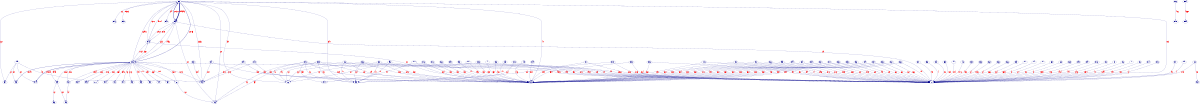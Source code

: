 // Ether Conversations using circo
digraph {
	graph [nodesep=0.8 ranksep=3 size="8!"]
	"00.50.56.97.75.44" [label=D1 color=darkblue fontcolor=darkblue]
	"00.05.1e.03.c8.9c" [label=D2 color=darkblue fontcolor=darkblue]
	"33.33.ff.42.aa.98" [label=D3 color=darkblue fontcolor=darkblue]
	"3c.d9.2b.0c.43.6e" [label=D4 color=darkblue fontcolor=darkblue]
	"68.b5.99.b1.75.94" [label=D5 color=darkblue fontcolor=darkblue]
	"d8.d3.85.f9.c8.f8" [label=D6 color=darkblue fontcolor=darkblue]
	"3c.d9.2b.0b.dc.5a" [label=D7 color=darkblue fontcolor=darkblue]
	"00.18.fe.35.22.0d" [label=D8 color=darkblue fontcolor=darkblue]
	"3c.d9.2b.0c.58.10" [label=D9 color=darkblue fontcolor=darkblue]
	"68.b5.99.6e.6f.3c" [label=D10 color=darkblue fontcolor=darkblue]
	"33.33.00.00.00.01" [label=D11 color=darkblue fontcolor=darkblue]
	"d8.9d.67.1c.5d.fc" [label=D12 color=darkblue fontcolor=darkblue]
	"33.33.ff.e0.ce.61" [label=D13 color=darkblue fontcolor=darkblue]
	"80.c1.6e.7a.80.60" [label=D14 color=darkblue fontcolor=darkblue]
	"a0.b3.cc.1c.d4.60" [label=D15 color=darkblue fontcolor=darkblue]
	"33.33.ff.25.30.38" [label=D16 color=darkblue fontcolor=darkblue]
	"80.c1.6e.7a.b1.30" [label=D17 color=darkblue fontcolor=darkblue]
	"68.b5.99.6e.6f.44" [label=D18 color=darkblue fontcolor=darkblue]
	"00.23.7d.00.15.c8" [label=D19 color=darkblue fontcolor=darkblue]
	"33.33.00.00.00.0c" [label=D20 color=darkblue fontcolor=darkblue]
	"00.24.81.05.a8.6e" [label=D21 color=darkblue fontcolor=darkblue]
	"00.80.66.06.ab.29" [label=D22 color=darkblue fontcolor=darkblue]
	"33.33.00.00.00.16" [label=D23 color=darkblue fontcolor=darkblue]
	"00.50.56.a6.02.d2" [label=D24 color=darkblue fontcolor=darkblue]
	"01.00.5e.00.00.01" [label=D25 color=darkblue fontcolor=darkblue]
	"e4.11.5b.b7.06.f8" [label=D26 color=darkblue fontcolor=darkblue]
	"ff.ff.ff.ff.ff.ff" [label=D27 color=darkblue fontcolor=darkblue]
	"00.23.47.3a.4a.80" [label=D28 color=darkblue fontcolor=darkblue]
	"00.0c.29.0b.a9.1b" [label=D29 color=darkblue fontcolor=darkblue]
	"01.00.5e.00.00.fc" [label=D30 color=darkblue fontcolor=darkblue]
	"d8.9d.67.1c.9a.b0" [label=D31 color=darkblue fontcolor=darkblue]
	"d4.85.64.5d.5d.40" [label=D32 color=darkblue fontcolor=darkblue]
	"2c.44.fd.7b.7c.a4" [label=D33 color=darkblue fontcolor=darkblue]
	"d4.85.64.5d.80.d8" [label=D34 color=darkblue fontcolor=darkblue]
	"8c.dc.d4.9a.d4.60" [label=D35 color=darkblue fontcolor=darkblue]
	"3c.4a.92.74.de.ec" [label=D36 color=darkblue fontcolor=darkblue]
	"33.33.ff.55.54.c3" [label=D37 color=darkblue fontcolor=darkblue]
	"33.33.00.00.00.fb" [label=D38 color=darkblue fontcolor=darkblue]
	"00.e0.4c.68.04.2f" [label=D39 color=darkblue fontcolor=darkblue]
	"28.92.4a.37.39.58" [label=D40 color=darkblue fontcolor=darkblue]
	"e4.11.5b.a9.7e.94" [label=D41 color=darkblue fontcolor=darkblue]
	"33.33.ff.00.00.01" [label=D42 color=darkblue fontcolor=darkblue]
	"38.ea.a7.aa.80.6a" [label=D43 color=darkblue fontcolor=darkblue]
	"33.33.ff.9b.63.56" [label=D44 color=darkblue fontcolor=darkblue]
	"3c.d9.2b.0b.4c.20" [label=D45 color=darkblue fontcolor=darkblue]
	"00.05.1e.03.c8.9a" [label=D46 color=darkblue fontcolor=darkblue]
	"c8.cb.b8.c8.b8.f8" [label=D47 color=darkblue fontcolor=darkblue]
	"01.00.5e.00.00.fb" [label=D48 color=darkblue fontcolor=darkblue]
	"3c.d9.2b.09.8e.c6" [label=D49 color=darkblue fontcolor=darkblue]
	"00.50.56.a3.41.a3" [label=D50 color=darkblue fontcolor=darkblue]
	"9e.97.26.25.30.41" [label=D51 color=darkblue fontcolor=darkblue]
	"01.00.5e.40.04.3f" [label=D52 color=darkblue fontcolor=darkblue]
	"94.57.a5.c4.5c.29" [label=D53 color=darkblue fontcolor=darkblue]
	"01.00.5e.7f.ff.fa" [label=D54 color=darkblue fontcolor=darkblue]
	"d8.9d.67.1c.04.c0" [label=D55 color=darkblue fontcolor=darkblue]
	"3c.d9.2b.0b.c1.02" [label=D56 color=darkblue fontcolor=darkblue]
	"3c.d9.2b.09.8e.be" [label=D57 color=darkblue fontcolor=darkblue]
	"00.50.56.a6.04.d8" [label=D58 color=darkblue fontcolor=darkblue]
	"a0.1d.48.b9.5b.2c" [label=D59 color=darkblue fontcolor=darkblue]
	"33.33.00.00.00.02" [label=D60 color=darkblue fontcolor=darkblue]
	"00.50.56.b1.03.00" [label=D61 color=darkblue fontcolor=darkblue]
	"3c.4a.92.75.0c.5a" [label=D62 color=darkblue fontcolor=darkblue]
	"00.50.56.b1.02.ff" [label=D63 color=darkblue fontcolor=darkblue]
	"01.00.5e.00.00.02" [label=D64 color=darkblue fontcolor=darkblue]
	"30.8d.99.aa.9c.67" [label=D65 color=darkblue fontcolor=darkblue]
	"3c.d9.2b.0b.c0.c6" [label=D66 color=darkblue fontcolor=darkblue]
	"dc.4a.3e.d7.ac.ac" [label=D67 color=darkblue fontcolor=darkblue]
	"33.33.00.01.00.02" [label=D68 color=darkblue fontcolor=darkblue]
	"00.14.38.7f.04.84" [label=D69 color=darkblue fontcolor=darkblue]
	"33.33.ff.a7.b6.5c" [label=D70 color=darkblue fontcolor=darkblue]
	"00.50.56.b8.6c.c3" [label=D71 color=darkblue fontcolor=darkblue]
	"3c.4a.92.75.b5.ec" [label=D72 color=darkblue fontcolor=darkblue]
	"08.00.27.cb.e1.64" [label=D73 color=darkblue fontcolor=darkblue]
	"00.26.55.21.34.58" [label=D74 color=darkblue fontcolor=darkblue]
	"00.50.56.bb.25.c2" [label=D75 color=darkblue fontcolor=darkblue]
	"3c.d9.2b.0b.c1.0a" [label=D76 color=darkblue fontcolor=darkblue]
	"00.15.60.aa.fb.2e" [label=D77 color=darkblue fontcolor=darkblue]
	"e4.11.5b.b7.07.00" [label=D78 color=darkblue fontcolor=darkblue]
	"01.00.5e.40.06.69" [label=D79 color=darkblue fontcolor=darkblue]
	"d4.85.64.5d.4d.f0" [label=D80 color=darkblue fontcolor=darkblue]
	"f0.1f.af.49.23.b6" [label=D81 color=darkblue fontcolor=darkblue]
	"33.33.00.01.00.03" [label=D82 color=darkblue fontcolor=darkblue]
	"00.1f.29.ed.3d.2c" [label=D83 color=darkblue fontcolor=darkblue]
	"33.33.ff.b9.5b.2c" [label=D84 color=darkblue fontcolor=darkblue]
	"d4.85.64.5d.40.30" [label=D85 color=darkblue fontcolor=darkblue]
	"d8.9d.67.1c.f1.3c" [label=D86 color=darkblue fontcolor=darkblue]
	"d8.9d.67.1c.7c.dc" [label=D87 color=darkblue fontcolor=darkblue]
	"3c.d9.2b.0b.c0.ce" [label=D88 color=darkblue fontcolor=darkblue]
	"33.33.ff.49.23.b6" [label=D89 color=darkblue fontcolor=darkblue]
	"00.17.08.5c.77.ad" [label=D90 color=darkblue fontcolor=darkblue]
	"c8.cb.b8.cc.d2.2a" [label=D91 color=darkblue fontcolor=darkblue]
	"38.ea.a7.aa.7f.fe" [label=D92 color=darkblue fontcolor=darkblue]
	"3c.d9.2b.0b.4c.18" [label=D93 color=darkblue fontcolor=darkblue]
	"3c.d9.2b.0c.43.66" [label=D94 color=darkblue fontcolor=darkblue]
	"33.33.ff.55.9f.20" [label=D95 color=darkblue fontcolor=darkblue]
	"3c.d9.2b.0c.58.18" [label=D96 color=darkblue fontcolor=darkblue]
	"00.04.f2.84.be.74" [label=D97 color=darkblue fontcolor=darkblue]
	"40.a8.f0.23.77.f5" [label=D98 color=darkblue fontcolor=darkblue]
	"7c.b2.1b.f5.82.d5" [label=D99 color=darkblue fontcolor=darkblue]
	"00.50.56.b1.13.e0" [label=D100 color=darkblue fontcolor=darkblue]
	"3c.d9.2b.0b.dc.62" [label=D101 color=darkblue fontcolor=darkblue]
	"00.50.56.b1.13.e2" [label=D102 color=darkblue fontcolor=darkblue]
	"e8.39.35.eb.59.02" [label=D103 color=darkblue fontcolor=darkblue]
	"00.23.7d.00.15.c9" [label=D104 color=darkblue fontcolor=darkblue]
	"d8.9d.67.1b.2b.f8" [label=D105 color=darkblue fontcolor=darkblue]
	"9c.97.26.25.30.38" [label=D106 color=darkblue fontcolor=darkblue]
	"00.19.bb.cb.24.74" [label=D107 color=darkblue fontcolor=darkblue]
	"d8.9d.67.1c.8d.84" [label=D108 color=darkblue fontcolor=darkblue]
	"01.14.c2.44.1e.cc" [label=D109 color=darkblue fontcolor=darkblue]
	"09.00.09.00.00.67" [label=D110 color=darkblue fontcolor=darkblue]
	"33.33.ff.f3.05.e8" [label=D111 color=darkblue fontcolor=darkblue]
	"00.50.56.a3.66.8e" [label=D112 color=darkblue fontcolor=darkblue]
	"d8.9d.67.1c.5f.24" [label=D113 color=darkblue fontcolor=darkblue]
	"33.33.ff.25.30.41" [label=D114 color=darkblue fontcolor=darkblue]
	"00.0c.29.9b.63.56" [label=D115 color=darkblue fontcolor=darkblue]
	"d0.bf.9c.dc.90.d1" [label=D116 color=darkblue fontcolor=darkblue]
	"c8.cb.b8.cc.d2.2a" -> "01.00.5e.7f.ff.fa" [label=3102 color=darkblue fontcolor=red labeldistance=0 penwidth=1.0019832045933919]
	"d8.9d.67.1c.7c.dc" -> "33.33.00.01.00.03" [label=180 color=darkblue fontcolor=red labeldistance=0 penwidth=1.000115079570216]
	"e4.11.5b.b7.06.f8" -> "01.00.5e.00.00.fc" [label=140 color=darkblue fontcolor=red labeldistance=0 penwidth=1.0000895063323902]
	"d0.bf.9c.dc.90.d1" -> "ff.ff.ff.ff.ff.ff" [label=494 color=darkblue fontcolor=red labeldistance=0 penwidth=1.0003158294871488]
	"7c.b2.1b.f5.82.d5" -> "01.00.5e.00.00.02" [label=60 color=darkblue fontcolor=red labeldistance=0 penwidth=1.0000383598567386]
	"00.80.66.06.ab.29" -> "ff.ff.ff.ff.ff.ff" [label=12702 color=darkblue fontcolor=red labeldistance=0 penwidth=1.0081207816715874]
	"00.0c.29.9b.63.56" -> "08.00.27.cb.e1.64" [label=491174 color=darkblue fontcolor=red labeldistance=0 penwidth=1.3140227378964149]
	"d8.9d.67.1c.9a.b0" -> "33.33.00.01.00.02" [label=3381 color=darkblue fontcolor=red labeldistance=0 penwidth=1.002161577927227]
	"08.00.27.cb.e1.64" -> "33.33.ff.00.00.01" [label=344 color=darkblue fontcolor=red labeldistance=0 penwidth=1.000219929845302]
	"00.18.fe.35.22.0d" -> "ff.ff.ff.ff.ff.ff" [label=1792 color=darkblue fontcolor=red labeldistance=0 penwidth=1.0011456810545964]
	"00.50.56.bb.25.c2" -> "33.33.00.01.00.03" [label=546 color=darkblue fontcolor=red labeldistance=0 penwidth=1.0003490746963224]
	"3c.d9.2b.09.8e.be" -> "33.33.00.01.00.02" [label=3381 color=darkblue fontcolor=red labeldistance=0 penwidth=1.002161577927227]
	"3c.4a.92.75.b5.ec" -> "33.33.00.01.00.02" [label=3381 color=darkblue fontcolor=red labeldistance=0 penwidth=1.002161577927227]
	"40.a8.f0.23.77.f5" -> "ff.ff.ff.ff.ff.ff" [label=727 color=darkblue fontcolor=red labeldistance=0 penwidth=1.0004647935974842]
	"9c.97.26.25.30.38" -> "01.00.5e.40.04.3f" [label=1173290 color=darkblue fontcolor=red labeldistance=0 penwidth=1.7501206052162464]
	"9c.97.26.25.30.38" -> "00.e0.4c.68.04.2f" [label=95793 color=darkblue fontcolor=red labeldistance=0 penwidth=1.061243429276206]
	"00.23.7d.00.15.c9" -> "01.14.c2.44.1e.cc" [label=43680 color=darkblue fontcolor=red labeldistance=0 penwidth=1.0279259757057895]
	"9c.97.26.25.30.38" -> "a0.1d.48.b9.5b.2c" [label=6842 color=darkblue fontcolor=red labeldistance=0 penwidth=1.0043743023301055]
	"7c.b2.1b.f5.82.d5" -> "01.00.5e.7f.ff.fa" [label=420 color=darkblue fontcolor=red labeldistance=0 penwidth=1.000268518997171]
	"a0.1d.48.b9.5b.2c" -> "ff.ff.ff.ff.ff.ff" [label=240 color=darkblue fontcolor=red labeldistance=0 penwidth=1.000153439426955]
	"d4.85.64.5d.80.d8" -> "ff.ff.ff.ff.ff.ff" [label=128 color=darkblue fontcolor=red labeldistance=0 penwidth=1.0000818343610427]
	"00.50.56.b1.03.00" -> "33.33.00.01.00.02" [label=3507 color=darkblue fontcolor=red labeldistance=0 penwidth=1.0022421336263783]
	"d8.9d.67.1c.7c.dc" -> "ff.ff.ff.ff.ff.ff" [label=1815 color=darkblue fontcolor=red labeldistance=0 penwidth=1.0011603856663462]
	"00.15.60.aa.fb.2e" -> "ff.ff.ff.ff.ff.ff" [label=877 color=darkblue fontcolor=red labeldistance=0 penwidth=1.000560693239331]
	"d8.d3.85.f9.c8.f8" -> "ff.ff.ff.ff.ff.ff" [label=640 color=darkblue fontcolor=red labeldistance=0 penwidth=1.000409171805213]
	"3c.4a.92.75.b5.ec" -> "ff.ff.ff.ff.ff.ff" [label=814 color=darkblue fontcolor=red labeldistance=0 penwidth=1.0005204153897553]
	"9c.97.26.25.30.38" -> "f0.1f.af.49.23.b6" [label=3768 color=darkblue fontcolor=red labeldistance=0 penwidth=1.0024089990031917]
	"dc.4a.3e.d7.ac.ac" -> "33.33.00.00.00.16" [label=780 color=darkblue fontcolor=red labeldistance=0 penwidth=1.0004986781376033]
	"3c.d9.2b.0c.58.10" -> "33.33.00.01.00.02" [label=3381 color=darkblue fontcolor=red labeldistance=0 penwidth=1.002161577927227]
	"c8.cb.b8.c8.b8.f8" -> "33.33.00.01.00.02" [label=1330 color=darkblue fontcolor=red labeldistance=0 penwidth=1.0008503101577084]
	"a0.1d.48.b9.5b.2c" -> "00.0c.29.9b.63.56" [label=60180 color=darkblue fontcolor=red labeldistance=0 penwidth=1.0384749363089378]
	"00.50.56.a3.66.8e" -> "01.00.5e.00.00.fc" [label=864 color=darkblue fontcolor=red labeldistance=0 penwidth=1.0005523819370377]
	"00.50.56.a3.66.8e" -> "ff.ff.ff.ff.ff.ff" [label=22368 color=darkblue fontcolor=red labeldistance=0 penwidth=1.0143005545921955]
	"80.c1.6e.7a.80.60" -> "ff.ff.ff.ff.ff.ff" [label=1212 color=darkblue fontcolor=red labeldistance=0 penwidth=1.0007748691061222]
	"00.19.bb.cb.24.74" -> "33.33.ff.a7.b6.5c" [label=270 color=darkblue fontcolor=red labeldistance=0 penwidth=1.0001726193553242]
	"00.0c.29.0b.a9.1b" -> "ff.ff.ff.ff.ff.ff" [label=3822 color=darkblue fontcolor=red labeldistance=0 penwidth=1.0024435228742565]
	"d8.9d.67.1b.2b.f8" -> "01.00.5e.00.00.fc" [label=158 color=darkblue fontcolor=red labeldistance=0 penwidth=1.000101014289412]
	"38.ea.a7.aa.7f.fe" -> "33.33.00.01.00.02" [label=1441 color=darkblue fontcolor=red labeldistance=0 penwidth=1.0009212758926749]
	"00.14.38.7f.04.84" -> "ff.ff.ff.ff.ff.ff" [label=384 color=darkblue fontcolor=red labeldistance=0 penwidth=1.0002455030831279]
	"3c.d9.2b.0b.4c.18" -> "ff.ff.ff.ff.ff.ff" [label=3118 color=darkblue fontcolor=red labeldistance=0 penwidth=1.0019934338885221]
	"3c.d9.2b.0b.dc.5a" -> "ff.ff.ff.ff.ff.ff" [label=16494 color=darkblue fontcolor=red labeldistance=0 penwidth=1.0105451246174746]
	"3c.d9.2b.0b.c1.02" -> "33.33.00.01.00.02" [label=3381 color=darkblue fontcolor=red labeldistance=0 penwidth=1.002161577927227]
	"00.50.56.a3.41.a3" -> "ff.ff.ff.ff.ff.ff" [label=4023 color=darkblue fontcolor=red labeldistance=0 penwidth=1.0025720283943313]
	"9c.97.26.25.30.38" -> "33.33.ff.25.30.41" [label=6364 color=darkblue fontcolor=red labeldistance=0 penwidth=1.0040687021380872]
	"9c.97.26.25.30.38" -> "33.33.ff.9b.63.56" [label=6450 color=darkblue fontcolor=red labeldistance=0 penwidth=1.0041236845994126]
	"3c.d9.2b.0b.c1.02" -> "ff.ff.ff.ff.ff.ff" [label=1600 color=darkblue fontcolor=red labeldistance=0 penwidth=1.0010229295130326]
	"3c.d9.2b.0b.c0.c6" -> "ff.ff.ff.ff.ff.ff" [label=8686 color=darkblue fontcolor=red labeldistance=0 penwidth=1.0055532285938755]
	"00.1f.29.ed.3d.2c" -> "ff.ff.ff.ff.ff.ff" [label=64 color=darkblue fontcolor=red labeldistance=0 penwidth=1.0000409171805213]
	"d8.9d.67.1b.2b.f8" -> "33.33.00.01.00.02" [label=3864 color=darkblue fontcolor=red labeldistance=0 penwidth=1.0024703747739736]
	"28.92.4a.37.39.58" -> "01.00.5e.7f.ff.fa" [label=3102 color=darkblue fontcolor=red labeldistance=0 penwidth=1.0019832045933919]
	"00.50.56.b1.02.ff" -> "33.33.00.01.00.02" [label=3507 color=darkblue fontcolor=red labeldistance=0 penwidth=1.0022421336263783]
	"e4.11.5b.b7.06.f8" -> "ff.ff.ff.ff.ff.ff" [label=1678 color=darkblue fontcolor=red labeldistance=0 penwidth=1.001072797326793]
	"9c.97.26.25.30.38" -> "33.33.ff.55.54.c3" [label=7740 color=darkblue fontcolor=red labeldistance=0 penwidth=1.0049484215192952]
	"d8.9d.67.1c.8d.84" -> "33.33.00.01.00.02" [label=3381 color=darkblue fontcolor=red labeldistance=0 penwidth=1.002161577927227]
	"7c.b2.1b.f5.82.d5" -> "01.00.5e.40.04.3f" [label=600 color=darkblue fontcolor=red labeldistance=0 penwidth=1.0003835985673872]
	"3c.d9.2b.09.8e.c6" -> "33.33.00.01.00.02" [label=1330 color=darkblue fontcolor=red labeldistance=0 penwidth=1.0008503101577084]
	"00.04.f2.84.be.74" -> "ff.ff.ff.ff.ff.ff" [label=14464 color=darkblue fontcolor=red labeldistance=0 penwidth=1.0092472827978145]
	"8c.dc.d4.9a.d4.60" -> "ff.ff.ff.ff.ff.ff" [label=21615 color=darkblue fontcolor=red labeldistance=0 penwidth=1.0138191383901245]
	"3c.d9.2b.0c.58.10" -> "ff.ff.ff.ff.ff.ff" [label=686 color=darkblue fontcolor=red labeldistance=0 penwidth=1.0004385810287126]
	"00.50.56.a6.02.d2" -> "33.33.00.01.00.02" [label=3318 color=darkblue fontcolor=red labeldistance=0 penwidth=1.0021213000776512]
	"a0.1d.48.b9.5b.2c" -> "9c.97.26.25.30.38" [label=19456 color=darkblue fontcolor=red labeldistance=0 penwidth=1.0124388228784762]
	"68.b5.99.6e.6f.3c" -> "ff.ff.ff.ff.ff.ff" [label=5422 color=darkblue fontcolor=red labeldistance=0 penwidth=1.0034664523872892]
	"dc.4a.3e.d7.ac.ac" -> "9c.97.26.25.30.38" [label=13812 color=darkblue fontcolor=red labeldistance=0 penwidth=1.0088304390212537]
	"3c.4a.92.74.de.ec" -> "33.33.00.01.00.03" [label=364 color=darkblue fontcolor=red labeldistance=0 penwidth=1.0002327164642149]
	"3c.d9.2b.0b.c1.0a" -> "33.33.00.01.00.02" [label=1463 color=darkblue fontcolor=red labeldistance=0 penwidth=1.0009353411734792]
	"d8.9d.67.1c.04.c0" -> "33.33.00.01.00.02" [label=3381 color=darkblue fontcolor=red labeldistance=0 penwidth=1.002161577927227]
	"08.00.27.cb.e1.64" -> "9c.97.26.25.30.38" [label=1827765 color=darkblue fontcolor=red labeldistance=0 penwidth=2.168546725867494]
	"d8.9d.67.1c.f1.3c" -> "ff.ff.ff.ff.ff.ff" [label=3938 color=darkblue fontcolor=red labeldistance=0 penwidth=1.0025176852639515]
	"3c.4a.92.74.de.ec" -> "ff.ff.ff.ff.ff.ff" [label=19310 color=darkblue fontcolor=red labeldistance=0 penwidth=1.012345480560412]
	"3c.4a.92.74.de.ec" -> "33.33.00.01.00.02" [label=3381 color=darkblue fontcolor=red labeldistance=0 penwidth=1.002161577927227]
	"68.b5.99.b1.75.94" -> "ff.ff.ff.ff.ff.ff" [label=25271 color=darkblue fontcolor=red labeldistance=0 penwidth=1.016156532327404]
	"d4.85.64.5d.40.30" -> "ff.ff.ff.ff.ff.ff" [label=10350 color=darkblue fontcolor=red labeldistance=0 penwidth=1.0066170752874295]
	"a0.b3.cc.1c.d4.60" -> "ff.ff.ff.ff.ff.ff" [label=64 color=darkblue fontcolor=red labeldistance=0 penwidth=1.0000409171805213]
	"08.00.27.cb.e1.64" -> "01.00.5e.00.00.02" [label=360 color=darkblue fontcolor=red labeldistance=0 penwidth=1.0002301591404323]
	"9c.97.26.25.30.38" -> "ff.ff.ff.ff.ff.ff" [label=49608 color=darkblue fontcolor=red labeldistance=0 penwidth=1.0317159295515752]
	"00.50.56.b1.13.e2" -> "ff.ff.ff.ff.ff.ff" [label=3164 color=darkblue fontcolor=red labeldistance=0 penwidth=1.002022843112022]
	"08.00.27.cb.e1.64" -> "ff.ff.ff.ff.ff.ff" [label=1275 color=darkblue fontcolor=red labeldistance=0 penwidth=1.0008151469556978]
	"a0.1d.48.b9.5b.2c" -> "33.33.00.00.00.16" [label=780 color=darkblue fontcolor=red labeldistance=0 penwidth=1.0004986781376033]
	"00.50.56.b1.13.e2" -> "33.33.00.01.00.02" [label=3507 color=darkblue fontcolor=red labeldistance=0 penwidth=1.0022421336263783]
	"38.ea.a7.aa.80.6a" -> "33.33.00.01.00.02" [label=1441 color=darkblue fontcolor=red labeldistance=0 penwidth=1.0009212758926749]
	"9c.97.26.25.30.38" -> "33.33.ff.e0.ce.61" [label=3182 color=darkblue fontcolor=red labeldistance=0 penwidth=1.0020343510690435]
	"d8.9d.67.1c.04.c0" -> "ff.ff.ff.ff.ff.ff" [label=942 color=darkblue fontcolor=red labeldistance=0 penwidth=1.000602249750798]
	"3c.d9.2b.0c.58.18" -> "33.33.00.01.00.02" [label=1596 color=darkblue fontcolor=red labeldistance=0 penwidth=1.00102037218925]
	"68.b5.99.6e.6f.44" -> "33.33.00.01.00.02" [label=1463 color=darkblue fontcolor=red labeldistance=0 penwidth=1.0009353411734792]
	"3c.4a.92.75.0c.5a" -> "ff.ff.ff.ff.ff.ff" [label=10158 color=darkblue fontcolor=red labeldistance=0 penwidth=1.0064943237458657]
	"a0.1d.48.b9.5b.2c" -> "08.00.27.cb.e1.64" [label=3811512 color=darkblue fontcolor=red labeldistance=0 penwidth=3.436817571298644]
	"00.26.55.21.34.58" -> "ff.ff.ff.ff.ff.ff" [label=64 color=darkblue fontcolor=red labeldistance=0 penwidth=1.0000409171805213]
	"00.19.bb.cb.24.74" -> "ff.ff.ff.ff.ff.ff" [label=494 color=darkblue fontcolor=red labeldistance=0 penwidth=1.0003158294871488]
	"00.50.56.b1.03.00" -> "ff.ff.ff.ff.ff.ff" [label=1666 color=darkblue fontcolor=red labeldistance=0 penwidth=1.0010651253554452]
	"9c.97.26.25.30.38" -> "33.33.ff.f3.05.e8" [label=3182 color=darkblue fontcolor=red labeldistance=0 penwidth=1.0020343510690435]
	"00.e0.4c.68.04.2f" -> "33.33.00.00.00.fb" [label=137 color=darkblue fontcolor=red labeldistance=0 penwidth=1.0000875883395535]
	"9c.97.26.25.30.38" -> "01.00.5e.7f.ff.fa" [label=18173 color=darkblue fontcolor=red labeldistance=0 penwidth=1.011618561275213]
	"d8.9d.67.1c.8d.84" -> "ff.ff.ff.ff.ff.ff" [label=750 color=darkblue fontcolor=red labeldistance=0 penwidth=1.000479498209234]
	"40.a8.f0.23.77.f5" -> "01.00.5e.00.00.fc" [label=140 color=darkblue fontcolor=red labeldistance=0 penwidth=1.0000895063323902]
	"08.00.27.cb.e1.64" -> "33.33.00.00.00.0c" [label=108373 color=darkblue fontcolor=red labeldistance=0 penwidth=1.0692862125724247]
	"d4.85.64.5d.4d.f0" -> "ff.ff.ff.ff.ff.ff" [label=128 color=darkblue fontcolor=red labeldistance=0 penwidth=1.0000818343610427]
	"d8.9d.67.1c.7c.dc" -> "33.33.00.01.00.02" [label=3276 color=darkblue fontcolor=red labeldistance=0 penwidth=1.0020944481779341]
	"08.00.27.cb.e1.64" -> "01.00.5e.7f.ff.fa" [label=31335 color=darkblue fontcolor=red labeldistance=0 penwidth=1.0200334351817975]
	"00.e0.4c.68.04.2f" -> "9c.97.26.25.30.38" [label=81862 color=darkblue fontcolor=red labeldistance=0 penwidth=1.0523369098724207]
	"d8.9d.67.1b.2b.f8" -> "33.33.00.00.00.16" [label=564 color=darkblue fontcolor=red labeldistance=0 penwidth=1.000360582653344]
	"28.92.4a.37.39.58" -> "33.33.00.01.00.02" [label=1463 color=darkblue fontcolor=red labeldistance=0 penwidth=1.0009353411734792]
	"00.0c.29.9b.63.56" -> "9c.97.26.25.30.38" [label=17189 color=darkblue fontcolor=red labeldistance=0 penwidth=1.0109894596246982]
	"00.50.56.97.75.44" -> "ff.ff.ff.ff.ff.ff" [label=18318 color=darkblue fontcolor=red labeldistance=0 penwidth=1.0117112642623318]
	"d8.9d.67.1c.5d.fc" -> "33.33.00.01.00.02" [label=3381 color=darkblue fontcolor=red labeldistance=0 penwidth=1.002161577927227]
	"30.8d.99.aa.9c.67" -> "ff.ff.ff.ff.ff.ff" [label=64 color=darkblue fontcolor=red labeldistance=0 penwidth=1.0000409171805213]
	"3c.d9.2b.09.8e.be" -> "ff.ff.ff.ff.ff.ff" [label=686 color=darkblue fontcolor=red labeldistance=0 penwidth=1.0004385810287126]
	"08.00.27.cb.e1.64" -> "01.00.5e.00.00.fc" [label=2340 color=darkblue fontcolor=red labeldistance=0 penwidth=1.00149603441281]
	"08.00.27.cb.e1.64" -> "33.33.00.01.00.02" [label=240 color=darkblue fontcolor=red labeldistance=0 penwidth=1.000153439426955]
	"08.00.27.cb.e1.64" -> "33.33.00.01.00.03" [label=540 color=darkblue fontcolor=red labeldistance=0 penwidth=1.0003452387106484]
	"00.50.56.b8.6c.c3" -> "ff.ff.ff.ff.ff.ff" [label=18350 color=darkblue fontcolor=red labeldistance=0 penwidth=1.0117317228525924]
	"e4.11.5b.b7.06.f8" -> "33.33.00.01.00.02" [label=3297 color=darkblue fontcolor=red labeldistance=0 penwidth=1.0021078741277927]
	"00.19.bb.cb.24.74" -> "33.33.00.01.00.02" [label=3234 color=darkblue fontcolor=red labeldistance=0 penwidth=1.002067596278217]
	"08.00.27.cb.e1.64" -> "33.33.ff.25.30.38" [label=86 color=darkblue fontcolor=red labeldistance=0 penwidth=1.0000549824613254]
	"00.50.56.a6.04.d8" -> "33.33.00.01.00.02" [label=4080 color=darkblue fontcolor=red labeldistance=0 penwidth=1.0026084702582332]
	"9c.97.26.25.30.38" -> "33.33.ff.b9.5b.2c" [label=6364 color=darkblue fontcolor=red labeldistance=0 penwidth=1.0040687021380872]
	"9c.97.26.25.30.38" -> "dc.4a.3e.d7.ac.ac" [label=7909 color=darkblue fontcolor=red labeldistance=0 penwidth=1.0050564684491092]
	"d8.9d.67.1c.7c.dc" -> "01.00.5e.00.00.fc" [label=140 color=darkblue fontcolor=red labeldistance=0 penwidth=1.0000895063323902]
	"00.24.81.05.a8.6e" -> "ff.ff.ff.ff.ff.ff" [label=750 color=darkblue fontcolor=red labeldistance=0 penwidth=1.000479498209234]
	"d8.9d.67.1c.9a.b0" -> "ff.ff.ff.ff.ff.ff" [label=878 color=darkblue fontcolor=red labeldistance=0 penwidth=1.0005613325702767]
	"00.50.56.bb.25.c2" -> "ff.ff.ff.ff.ff.ff" [label=1920 color=darkblue fontcolor=red labeldistance=0 penwidth=1.0012275154156391]
	"9c.97.26.25.30.38" -> "08.00.27.cb.e1.64" [label=262913 color=darkblue fontcolor=red labeldistance=0 penwidth=1.168088416912459]
	"00.23.7d.00.15.c8" -> "ff.ff.ff.ff.ff.ff" [label=64 color=darkblue fontcolor=red labeldistance=0 penwidth=1.0000409171805213]
	"00.80.66.06.ab.29" -> "33.33.00.00.00.02" [label=132 color=darkblue fontcolor=red labeldistance=0 penwidth=1.0000843916848252]
	"e4.11.5b.b7.06.f8" -> "33.33.00.01.00.03" [label=180 color=darkblue fontcolor=red labeldistance=0 penwidth=1.000115079570216]
	"3c.d9.2b.0c.43.66" -> "33.33.00.01.00.02" [label=3381 color=darkblue fontcolor=red labeldistance=0 penwidth=1.002161577927227]
	"00.50.56.bb.25.c2" -> "33.33.00.00.00.16" [label=376 color=darkblue fontcolor=red labeldistance=0 penwidth=1.0002403884355626]
	"d8.9d.67.1c.5f.24" -> "33.33.00.01.00.02" [label=3255 color=darkblue fontcolor=red labeldistance=0 penwidth=1.0020810222280756]
	"00.0c.29.0b.a9.1b" -> "33.33.00.01.00.02" [label=4200 color=darkblue fontcolor=red labeldistance=0 penwidth=1.0026851899717104]
	"08.00.27.cb.e1.64" -> "a0.1d.48.b9.5b.2c" [label=10948946 color=darkblue fontcolor=red labeldistance=0 penwidth=8.0]
	"08.00.27.cb.e1.64" -> "00.0c.29.9b.63.56" [label=75712 color=darkblue fontcolor=red labeldistance=0 penwidth=1.0484050245567016]
	"d8.9d.67.1b.2b.f8" -> "ff.ff.ff.ff.ff.ff" [label=256 color=darkblue fontcolor=red labeldistance=0 penwidth=1.0001636687220852]
	"9c.97.26.25.30.38" -> "33.33.ff.42.aa.98" [label=3096 color=darkblue fontcolor=red labeldistance=0 penwidth=1.001979368607718]
	"00.0c.29.9b.63.56" -> "a0.1d.48.b9.5b.2c" [label=60180 color=darkblue fontcolor=red labeldistance=0 penwidth=1.0384749363089378]
	"00.50.56.a6.04.d8" -> "ff.ff.ff.ff.ff.ff" [label=1262 color=darkblue fontcolor=red labeldistance=0 penwidth=1.0008068356534043]
	"00.50.56.b1.13.e0" -> "ff.ff.ff.ff.ff.ff" [label=3185 color=darkblue fontcolor=red labeldistance=0 penwidth=1.0020362690618805]
	"40.a8.f0.23.77.f5" -> "33.33.00.01.00.02" [label=3381 color=darkblue fontcolor=red labeldistance=0 penwidth=1.002161577927227]
	"e8.39.35.eb.59.02" -> "33.33.00.01.00.02" [label=1330 color=darkblue fontcolor=red labeldistance=0 penwidth=1.0008503101577084]
	"d8.9d.67.1c.5f.24" -> "ff.ff.ff.ff.ff.ff" [label=558 color=darkblue fontcolor=red labeldistance=0 penwidth=1.0003567466676702]
	"3c.d9.2b.0b.dc.62" -> "33.33.00.01.00.02" [label=1463 color=darkblue fontcolor=red labeldistance=0 penwidth=1.0009353411734792]
	"d8.9d.67.1b.2b.f8" -> "33.33.00.01.00.03" [label=198 color=darkblue fontcolor=red labeldistance=0 penwidth=1.0001265875272378]
	"9c.97.26.25.30.38" -> "33.33.00.00.00.01" [label=762 color=darkblue fontcolor=red labeldistance=0 penwidth=1.0004871701805818]
	"00.50.56.a6.02.d2" -> "ff.ff.ff.ff.ff.ff" [label=5896 color=darkblue fontcolor=red labeldistance=0 penwidth=1.003769495255525]
	"00.0c.29.9b.63.56" -> "33.33.00.01.00.02" [label=312 color=darkblue fontcolor=red labeldistance=0 penwidth=1.0001994712550413]
	"94.57.a5.c4.5c.29" -> "ff.ff.ff.ff.ff.ff" [label=64 color=darkblue fontcolor=red labeldistance=0 penwidth=1.0000409171805213]
	"9c.97.26.25.30.38" -> "01.00.5e.00.00.01" [label=2400 color=darkblue fontcolor=red labeldistance=0 penwidth=1.001534394269549]
	"7c.b2.1b.f5.82.d5" -> "01.00.5e.40.06.69" [label=180 color=darkblue fontcolor=red labeldistance=0 penwidth=1.000115079570216]
	"e4.11.5b.b7.07.00" -> "33.33.00.01.00.02" [label=1463 color=darkblue fontcolor=red labeldistance=0 penwidth=1.0009353411734792]
	"d8.9d.67.1c.f1.3c" -> "33.33.00.01.00.02" [label=3234 color=darkblue fontcolor=red labeldistance=0 penwidth=1.002067596278217]
	"00.17.08.5c.77.ad" -> "ff.ff.ff.ff.ff.ff" [label=1132 color=darkblue fontcolor=red labeldistance=0 penwidth=1.0007237226304706]
	"3c.d9.2b.0c.43.66" -> "ff.ff.ff.ff.ff.ff" [label=3182 color=darkblue fontcolor=red labeldistance=0 penwidth=1.0020343510690435]
	"00.50.56.bb.25.c2" -> "01.00.5e.00.00.fc" [label=426 color=darkblue fontcolor=red labeldistance=0 penwidth=1.000272354982845]
	"00.05.1e.03.c8.9c" -> "ff.ff.ff.ff.ff.ff" [label=3456 color=darkblue fontcolor=red labeldistance=0 penwidth=1.0022095277481504]
	"e4.11.5b.a9.7e.94" -> "ff.ff.ff.ff.ff.ff" [label=12014 color=darkblue fontcolor=red labeldistance=0 penwidth=1.0076809219809835]
	"80.c1.6e.7a.b1.30" -> "ff.ff.ff.ff.ff.ff" [label=192 color=darkblue fontcolor=red labeldistance=0 penwidth=1.0001227515415638]
	"c8.cb.b8.cc.d2.2a" -> "33.33.00.01.00.02" [label=1463 color=darkblue fontcolor=red labeldistance=0 penwidth=1.0009353411734792]
	"f0.1f.af.49.23.b6" -> "9c.97.26.25.30.38" [label=25544 color=darkblue fontcolor=red labeldistance=0 penwidth=1.0163310696755652]
	"40.a8.f0.23.77.f5" -> "33.33.00.01.00.03" [label=180 color=darkblue fontcolor=red labeldistance=0 penwidth=1.000115079570216]
	"00.23.47.3a.4a.80" -> "09.00.09.00.00.67" [label=2486 color=darkblue fontcolor=red labeldistance=0 penwidth=1.0015893767308743]
	"08.00.27.cb.e1.64" -> "33.33.00.00.00.16" [label=810 color=darkblue fontcolor=red labeldistance=0 penwidth=1.0005178580659728]
	"d8.9d.67.1c.5d.fc" -> "ff.ff.ff.ff.ff.ff" [label=439 color=darkblue fontcolor=red labeldistance=0 penwidth=1.0002806662851382]
	"68.b5.99.6e.6f.3c" -> "33.33.00.01.00.02" [label=3381 color=darkblue fontcolor=red labeldistance=0 penwidth=1.002161577927227]
	"00.e0.4c.68.04.2f" -> "01.00.5e.00.00.fb" [label=1317 color=darkblue fontcolor=red labeldistance=0 penwidth=1.000841998855415]
	"00.05.1e.03.c8.9a" -> "ff.ff.ff.ff.ff.ff" [label=10176 color=darkblue fontcolor=red labeldistance=0 penwidth=1.0065058317028872]
	"3c.d9.2b.0b.4c.18" -> "33.33.00.01.00.02" [label=3381 color=darkblue fontcolor=red labeldistance=0 penwidth=1.002161577927227]
	"2c.44.fd.7b.7c.a4" -> "ff.ff.ff.ff.ff.ff" [label=622 color=darkblue fontcolor=red labeldistance=0 penwidth=1.0003976638481915]
	"d4.85.64.5d.5d.40" -> "ff.ff.ff.ff.ff.ff" [label=64 color=darkblue fontcolor=red labeldistance=0 penwidth=1.0000409171805213]
	"3c.4a.92.74.de.ec" -> "01.00.5e.00.00.fc" [label=284 color=darkblue fontcolor=red labeldistance=0 penwidth=1.0001815699885632]
	"3c.d9.2b.0c.43.6e" -> "33.33.00.01.00.02" [label=1330 color=darkblue fontcolor=red labeldistance=0 penwidth=1.0008503101577084]
	"00.50.56.bb.25.c2" -> "33.33.00.01.00.02" [label=3875 color=darkblue fontcolor=red labeldistance=0 penwidth=1.0024774074143759]
	"00.50.56.b1.02.ff" -> "ff.ff.ff.ff.ff.ff" [label=4194 color=darkblue fontcolor=red labeldistance=0 penwidth=1.0026813539860366]
	"9c.97.26.25.30.38" -> "01.00.5e.40.06.69" [label=2413345 color=darkblue fontcolor=red labeldistance=0 penwidth=2.5429261410185053]
	"f0.1f.af.49.23.b6" -> "01.00.5e.00.00.fb" [label=424 color=darkblue fontcolor=red labeldistance=0 penwidth=1.0002710763209537]
	"3c.d9.2b.0b.c0.ce" -> "33.33.00.01.00.02" [label=1463 color=darkblue fontcolor=red labeldistance=0 penwidth=1.0009353411734792]
	"3c.d9.2b.0b.4c.20" -> "33.33.00.01.00.02" [label=1463 color=darkblue fontcolor=red labeldistance=0 penwidth=1.0009353411734792]
	"00.50.56.b1.13.e0" -> "33.33.00.01.00.02" [label=3507 color=darkblue fontcolor=red labeldistance=0 penwidth=1.0022421336263783]
	"9c.97.26.25.30.38" -> "33.33.ff.55.9f.20" [label=3182 color=darkblue fontcolor=red labeldistance=0 penwidth=1.0020343510690435]
	"00.50.56.bb.25.c2" -> "33.33.ff.a7.b6.5c" [label=1350 color=darkblue fontcolor=red labeldistance=0 penwidth=1.0008630967766212]
	"00.50.56.97.75.44" -> "01.00.5e.00.00.fc" [label=864 color=darkblue fontcolor=red labeldistance=0 penwidth=1.0005523819370377]
	"9c.97.26.25.30.38" -> "33.33.ff.49.23.b6" [label=6364 color=darkblue fontcolor=red labeldistance=0 penwidth=1.0040687021380872]
	"9c.97.26.25.30.38" -> "00.0c.29.9b.63.56" [label=5037 color=darkblue fontcolor=red labeldistance=0 penwidth=1.0032203099732158]
	"c8.cb.b8.c8.b8.f8" -> "01.00.5e.7f.ff.fa" [label=3102 color=darkblue fontcolor=red labeldistance=0 penwidth=1.0019832045933919]
	"9e.97.26.25.30.41" -> "01.00.5e.7f.ff.fa" [label=8514 color=darkblue fontcolor=red labeldistance=0 penwidth=1.0054432636712247]
	"2c.44.fd.7b.7c.a4" -> "33.33.00.01.00.02" [label=3381 color=darkblue fontcolor=red labeldistance=0 penwidth=1.002161577927227]
}
